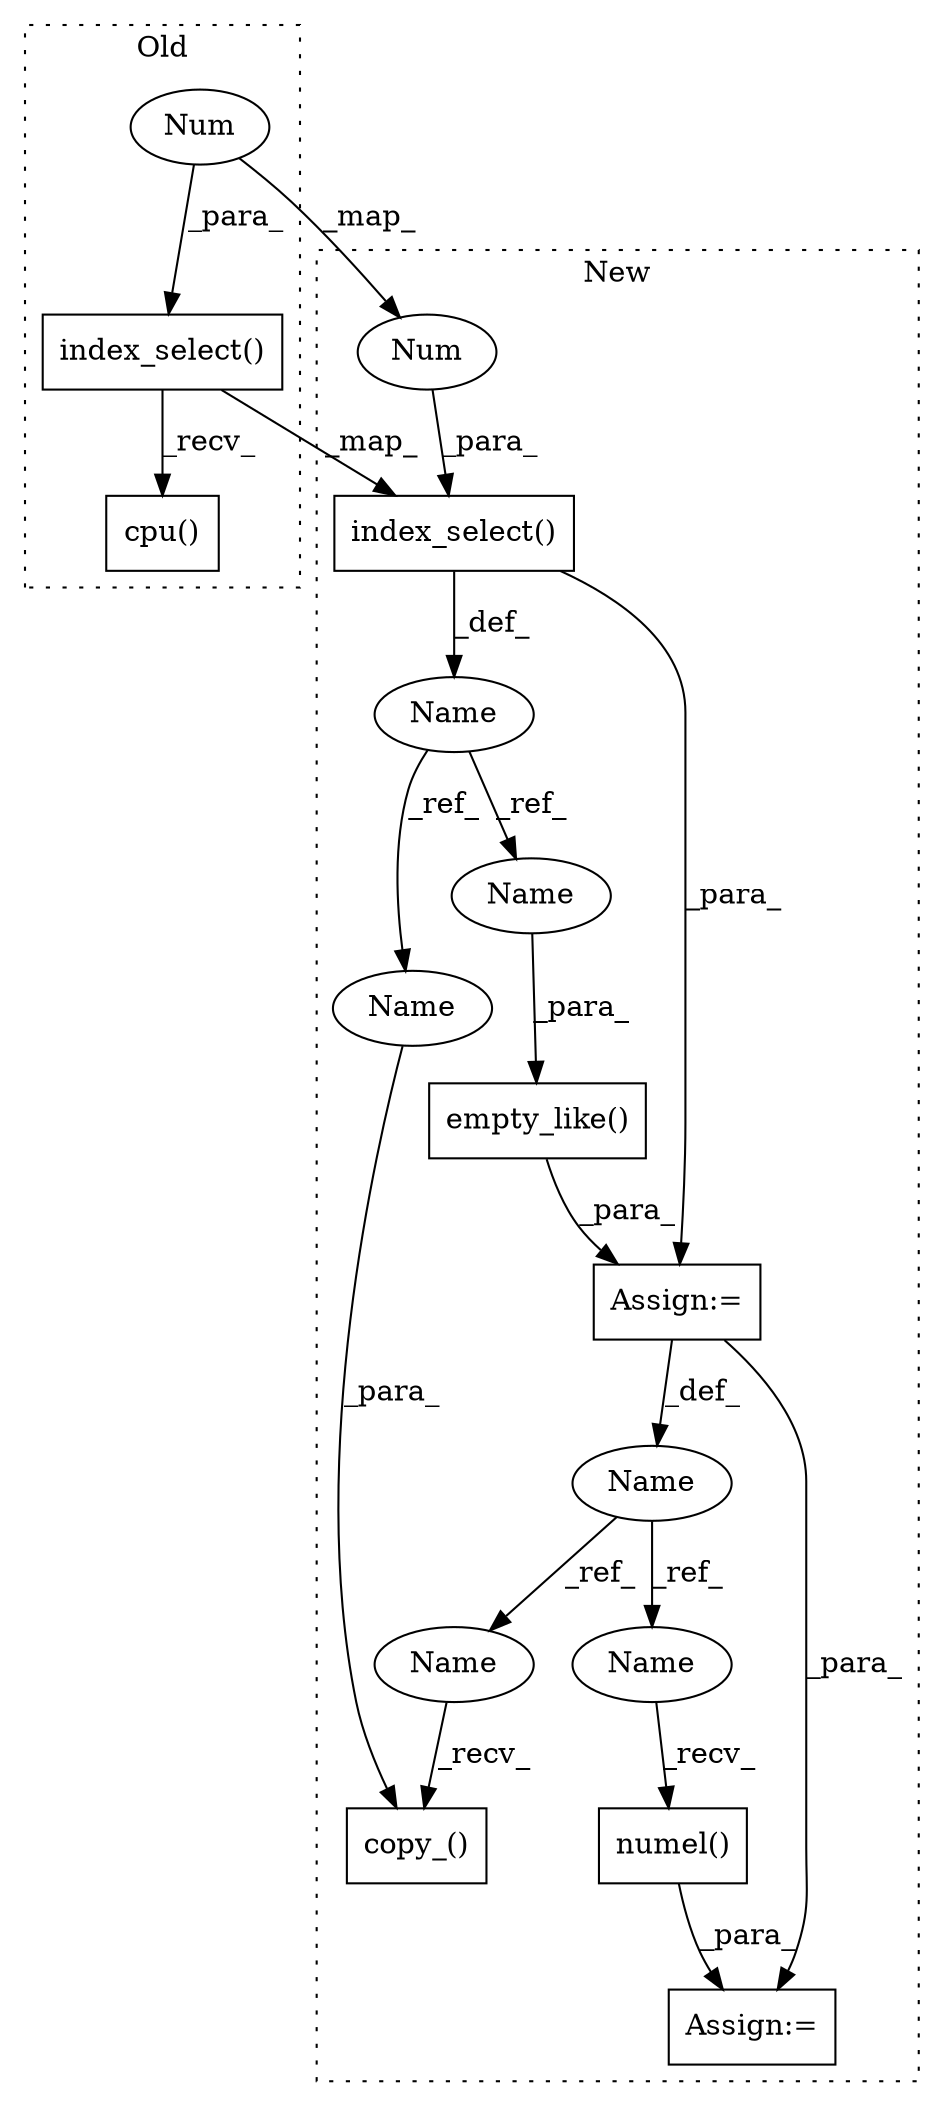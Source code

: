 digraph G {
subgraph cluster0 {
1 [label="cpu()" a="75" s="10987" l="92" shape="box"];
6 [label="index_select()" a="75" s="10987,11072" l="68,1" shape="box"];
10 [label="Num" a="76" s="11055" l="1" shape="ellipse"];
label = "Old";
style="dotted";
}
subgraph cluster1 {
2 [label="numel()" a="75" s="11864" l="22" shape="box"];
3 [label="Assign:=" a="68" s="11861" l="3" shape="box"];
4 [label="empty_like()" a="75" s="11388,11420" l="17,32" shape="box"];
5 [label="index_select()" a="75" s="11268,11353" l="68,1" shape="box"];
7 [label="Name" a="87" s="11250" l="15" shape="ellipse"];
8 [label="copy_()" a="75" s="11469,11505" l="21,1" shape="box"];
9 [label="Name" a="87" s="11371" l="14" shape="ellipse"];
11 [label="Num" a="76" s="11336" l="1" shape="ellipse"];
12 [label="Assign:=" a="68" s="11385" l="3" shape="box"];
13 [label="Name" a="87" s="11405" l="15" shape="ellipse"];
14 [label="Name" a="87" s="11490" l="15" shape="ellipse"];
15 [label="Name" a="87" s="11469" l="14" shape="ellipse"];
16 [label="Name" a="87" s="11864" l="14" shape="ellipse"];
label = "New";
style="dotted";
}
2 -> 3 [label="_para_"];
4 -> 12 [label="_para_"];
5 -> 12 [label="_para_"];
5 -> 7 [label="_def_"];
6 -> 5 [label="_map_"];
6 -> 1 [label="_recv_"];
7 -> 14 [label="_ref_"];
7 -> 13 [label="_ref_"];
9 -> 15 [label="_ref_"];
9 -> 16 [label="_ref_"];
10 -> 11 [label="_map_"];
10 -> 6 [label="_para_"];
11 -> 5 [label="_para_"];
12 -> 9 [label="_def_"];
12 -> 3 [label="_para_"];
13 -> 4 [label="_para_"];
14 -> 8 [label="_para_"];
15 -> 8 [label="_recv_"];
16 -> 2 [label="_recv_"];
}